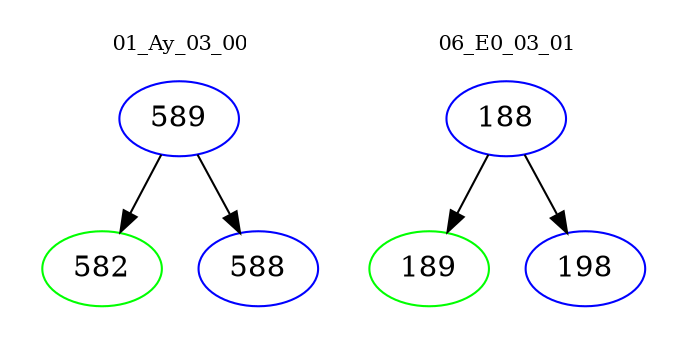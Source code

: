 digraph{
subgraph cluster_0 {
color = white
label = "01_Ay_03_00";
fontsize=10;
T0_589 [label="589", color="blue"]
T0_589 -> T0_582 [color="black"]
T0_582 [label="582", color="green"]
T0_589 -> T0_588 [color="black"]
T0_588 [label="588", color="blue"]
}
subgraph cluster_1 {
color = white
label = "06_E0_03_01";
fontsize=10;
T1_188 [label="188", color="blue"]
T1_188 -> T1_189 [color="black"]
T1_189 [label="189", color="green"]
T1_188 -> T1_198 [color="black"]
T1_198 [label="198", color="blue"]
}
}
